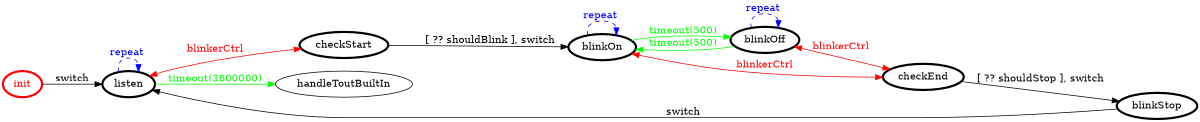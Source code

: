 /*
*
* A GraphViz DOT FSM description 
* Please use a GraphViz visualizer (like http://www.webgraphviz.com)
*  
*/

digraph finite_state_machine {
	rankdir=LR
	size="8,5"
	
	init [ color = red ][ fontcolor = red ][ penwidth = 3 ]
	blinkOn [ color = black ][ fontcolor = black ][ penwidth = 3 ]
	blinkOff [ color = black ][ fontcolor = black ][ penwidth = 3 ]
	checkEnd [ color = black ][ fontcolor = black ][ penwidth = 3 ]
	checkStart [ color = black ][ fontcolor = black ][ penwidth = 3 ]
	listen [ color = black ][ fontcolor = black ][ penwidth = 3 ]
	blinkStop [ color = black ][ fontcolor = black ][ penwidth = 3 ]
	
	checkStart -> blinkOn [ label = "[ ?? shouldBlink ], switch" ][ color = black ][ fontcolor = black ]
	checkEnd -> blinkStop [ label = "[ ?? shouldStop ], switch" ][ color = black ][ fontcolor = black ]
	blinkOff -> blinkOn [ label = "timeout(500)" ][ color = green ][ fontcolor = green ]
	listen -> handleToutBuiltIn [ label = "timeout(3600000)" ][ color = green ][ fontcolor = green ]
	listen -> checkStart [ label = "blinkerCtrl" ][ color = red ][ fontcolor = red ][ dir = both ]
	listen -> listen [ label = "repeat "][ style = dashed ][ color = blue ][ fontcolor = blue ]
	blinkStop -> listen [ label = "switch" ][ color = black ][ fontcolor = black ]
	blinkOn -> checkEnd [ label = "blinkerCtrl" ][ color = red ][ fontcolor = red ][ dir = both ]
	init -> listen [ label = "switch" ][ color = black ][ fontcolor = black ]
	blinkOn -> blinkOff [ label = "timeout(500)" ][ color = green ][ fontcolor = green ]
	blinkOff -> blinkOff [ label = "repeat "][ style = dashed ][ color = blue ][ fontcolor = blue ]
	blinkOff -> checkEnd [ label = "blinkerCtrl" ][ color = red ][ fontcolor = red ][ dir = both ]
	blinkOn -> blinkOn [ label = "repeat "][ style = dashed ][ color = blue ][ fontcolor = blue ]
}
